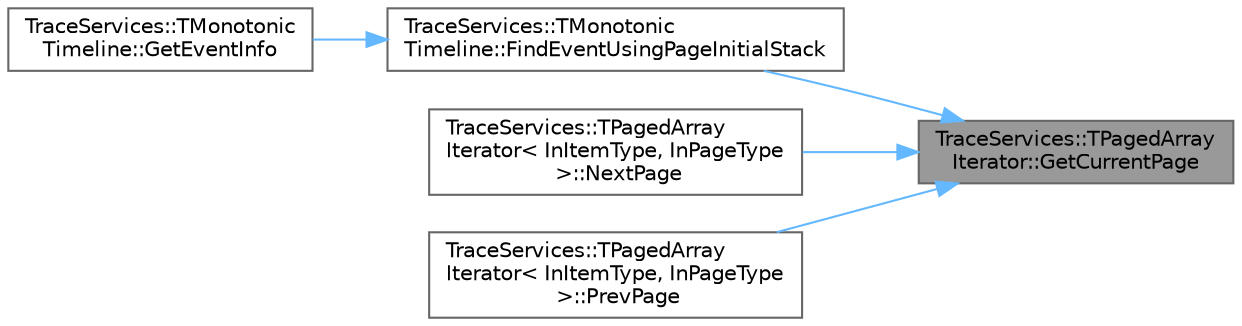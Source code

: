 digraph "TraceServices::TPagedArrayIterator::GetCurrentPage"
{
 // INTERACTIVE_SVG=YES
 // LATEX_PDF_SIZE
  bgcolor="transparent";
  edge [fontname=Helvetica,fontsize=10,labelfontname=Helvetica,labelfontsize=10];
  node [fontname=Helvetica,fontsize=10,shape=box,height=0.2,width=0.4];
  rankdir="RL";
  Node1 [id="Node000001",label="TraceServices::TPagedArray\lIterator::GetCurrentPage",height=0.2,width=0.4,color="gray40", fillcolor="grey60", style="filled", fontcolor="black",tooltip=" "];
  Node1 -> Node2 [id="edge1_Node000001_Node000002",dir="back",color="steelblue1",style="solid",tooltip=" "];
  Node2 [id="Node000002",label="TraceServices::TMonotonic\lTimeline::FindEventUsingPageInitialStack",height=0.2,width=0.4,color="grey40", fillcolor="white", style="filled",URL="$df/de0/classTraceServices_1_1TMonotonicTimeline.html#a90ca4d513613e87059453bb361cc18f6",tooltip=" "];
  Node2 -> Node3 [id="edge2_Node000002_Node000003",dir="back",color="steelblue1",style="solid",tooltip=" "];
  Node3 [id="Node000003",label="TraceServices::TMonotonic\lTimeline::GetEventInfo",height=0.2,width=0.4,color="grey40", fillcolor="white", style="filled",URL="$df/de0/classTraceServices_1_1TMonotonicTimeline.html#a8a4f7553b400ea656f701b74cc67c716",tooltip=" "];
  Node1 -> Node4 [id="edge3_Node000001_Node000004",dir="back",color="steelblue1",style="solid",tooltip=" "];
  Node4 [id="Node000004",label="TraceServices::TPagedArray\lIterator\< InItemType, InPageType\l \>::NextPage",height=0.2,width=0.4,color="grey40", fillcolor="white", style="filled",URL="$d0/d22/classTraceServices_1_1TPagedArrayIterator.html#ae104bb4e976aea6e02a69c630cf5ebf0",tooltip=" "];
  Node1 -> Node5 [id="edge4_Node000001_Node000005",dir="back",color="steelblue1",style="solid",tooltip=" "];
  Node5 [id="Node000005",label="TraceServices::TPagedArray\lIterator\< InItemType, InPageType\l \>::PrevPage",height=0.2,width=0.4,color="grey40", fillcolor="white", style="filled",URL="$d0/d22/classTraceServices_1_1TPagedArrayIterator.html#a673961a5ecdb96ab1e1084f004bcac92",tooltip=" "];
}
